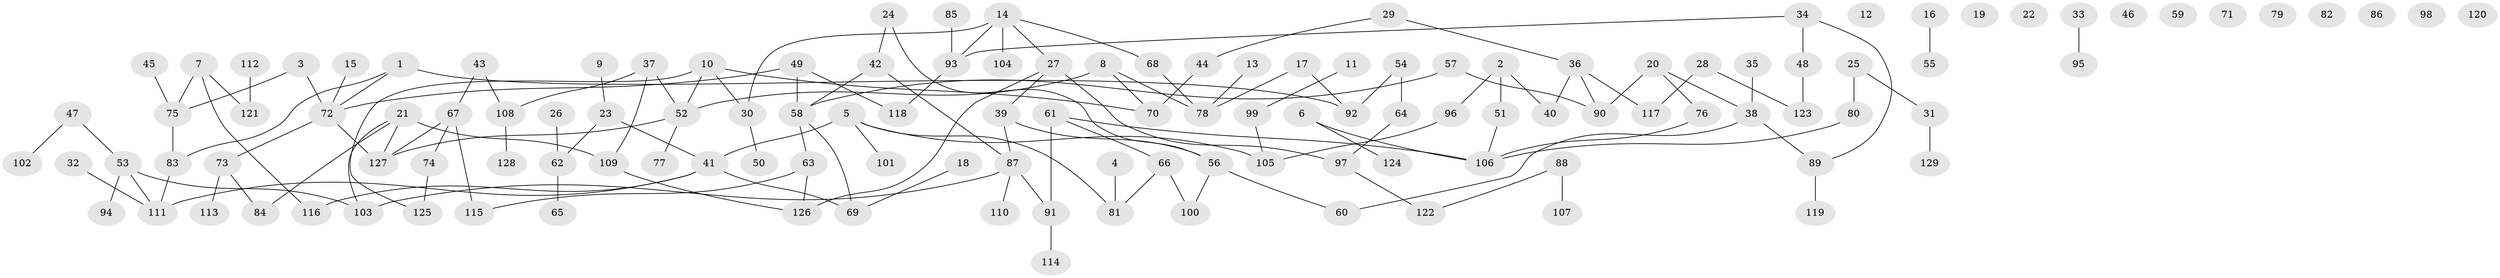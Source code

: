 // coarse degree distribution, {7: 0.011235955056179775, 3: 0.19101123595505617, 2: 0.19101123595505617, 1: 0.25842696629213485, 5: 0.056179775280898875, 4: 0.1348314606741573, 0: 0.12359550561797752, 6: 0.033707865168539325}
// Generated by graph-tools (version 1.1) at 2025/23/03/03/25 07:23:28]
// undirected, 129 vertices, 143 edges
graph export_dot {
graph [start="1"]
  node [color=gray90,style=filled];
  1;
  2;
  3;
  4;
  5;
  6;
  7;
  8;
  9;
  10;
  11;
  12;
  13;
  14;
  15;
  16;
  17;
  18;
  19;
  20;
  21;
  22;
  23;
  24;
  25;
  26;
  27;
  28;
  29;
  30;
  31;
  32;
  33;
  34;
  35;
  36;
  37;
  38;
  39;
  40;
  41;
  42;
  43;
  44;
  45;
  46;
  47;
  48;
  49;
  50;
  51;
  52;
  53;
  54;
  55;
  56;
  57;
  58;
  59;
  60;
  61;
  62;
  63;
  64;
  65;
  66;
  67;
  68;
  69;
  70;
  71;
  72;
  73;
  74;
  75;
  76;
  77;
  78;
  79;
  80;
  81;
  82;
  83;
  84;
  85;
  86;
  87;
  88;
  89;
  90;
  91;
  92;
  93;
  94;
  95;
  96;
  97;
  98;
  99;
  100;
  101;
  102;
  103;
  104;
  105;
  106;
  107;
  108;
  109;
  110;
  111;
  112;
  113;
  114;
  115;
  116;
  117;
  118;
  119;
  120;
  121;
  122;
  123;
  124;
  125;
  126;
  127;
  128;
  129;
  1 -- 72;
  1 -- 83;
  1 -- 92;
  2 -- 40;
  2 -- 51;
  2 -- 96;
  3 -- 72;
  3 -- 75;
  4 -- 81;
  5 -- 41;
  5 -- 81;
  5 -- 101;
  5 -- 105;
  6 -- 106;
  6 -- 124;
  7 -- 75;
  7 -- 116;
  7 -- 121;
  8 -- 52;
  8 -- 70;
  8 -- 78;
  9 -- 23;
  10 -- 30;
  10 -- 52;
  10 -- 70;
  10 -- 125;
  11 -- 99;
  13 -- 78;
  14 -- 27;
  14 -- 30;
  14 -- 68;
  14 -- 93;
  14 -- 104;
  15 -- 72;
  16 -- 55;
  17 -- 78;
  17 -- 92;
  18 -- 69;
  20 -- 38;
  20 -- 76;
  20 -- 90;
  21 -- 84;
  21 -- 103;
  21 -- 109;
  21 -- 127;
  23 -- 41;
  23 -- 62;
  24 -- 42;
  24 -- 56;
  25 -- 31;
  25 -- 80;
  26 -- 62;
  27 -- 39;
  27 -- 97;
  27 -- 126;
  28 -- 117;
  28 -- 123;
  29 -- 36;
  29 -- 44;
  30 -- 50;
  31 -- 129;
  32 -- 111;
  33 -- 95;
  34 -- 48;
  34 -- 89;
  34 -- 93;
  35 -- 38;
  36 -- 40;
  36 -- 90;
  36 -- 117;
  37 -- 52;
  37 -- 108;
  37 -- 109;
  38 -- 60;
  38 -- 89;
  39 -- 56;
  39 -- 87;
  41 -- 69;
  41 -- 111;
  41 -- 116;
  42 -- 58;
  42 -- 87;
  43 -- 67;
  43 -- 108;
  44 -- 70;
  45 -- 75;
  47 -- 53;
  47 -- 102;
  48 -- 123;
  49 -- 58;
  49 -- 72;
  49 -- 118;
  51 -- 106;
  52 -- 77;
  52 -- 127;
  53 -- 94;
  53 -- 103;
  53 -- 111;
  54 -- 64;
  54 -- 92;
  56 -- 60;
  56 -- 100;
  57 -- 58;
  57 -- 90;
  58 -- 63;
  58 -- 69;
  61 -- 66;
  61 -- 91;
  61 -- 106;
  62 -- 65;
  63 -- 115;
  63 -- 126;
  64 -- 97;
  66 -- 81;
  66 -- 100;
  67 -- 74;
  67 -- 115;
  67 -- 127;
  68 -- 78;
  72 -- 73;
  72 -- 127;
  73 -- 84;
  73 -- 113;
  74 -- 125;
  75 -- 83;
  76 -- 106;
  80 -- 106;
  83 -- 111;
  85 -- 93;
  87 -- 91;
  87 -- 103;
  87 -- 110;
  88 -- 107;
  88 -- 122;
  89 -- 119;
  91 -- 114;
  93 -- 118;
  96 -- 105;
  97 -- 122;
  99 -- 105;
  108 -- 128;
  109 -- 126;
  112 -- 121;
}
